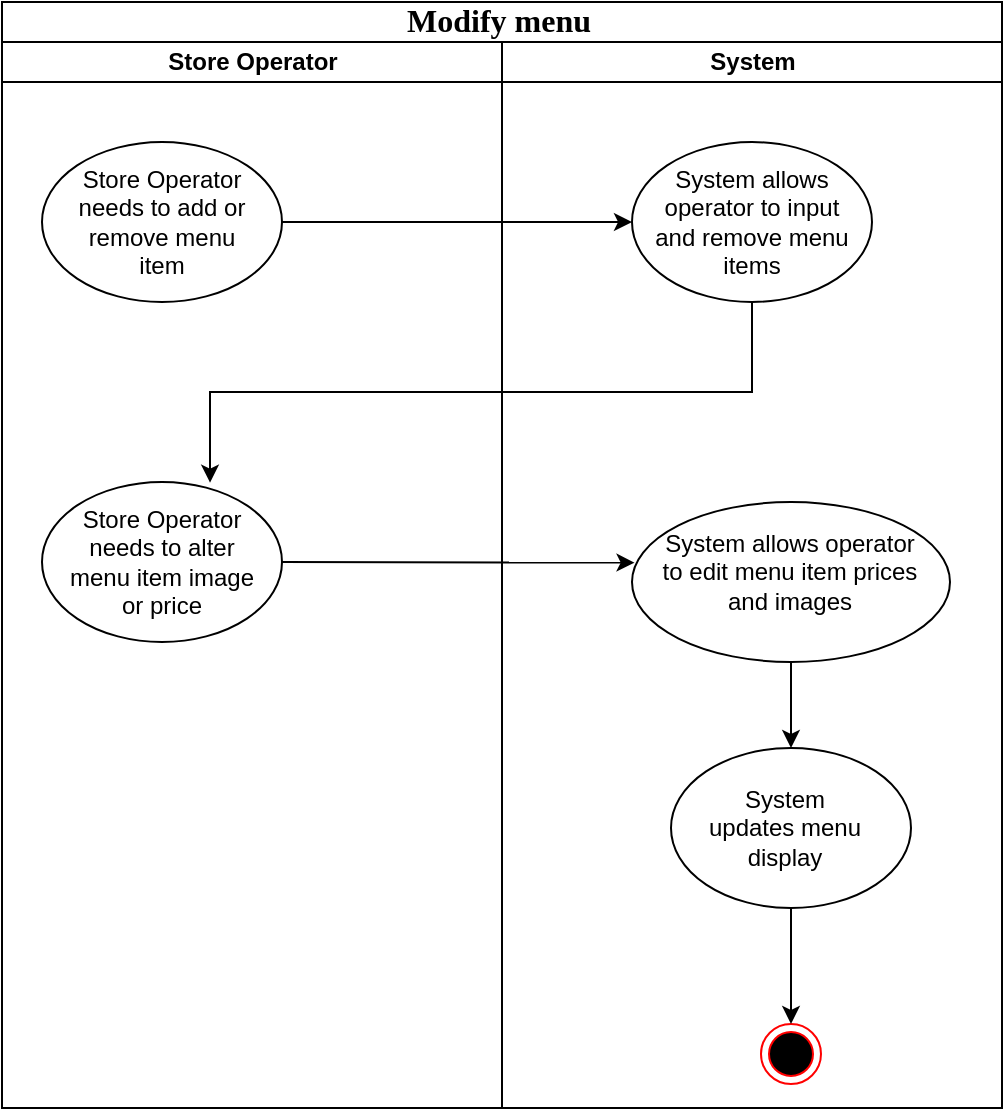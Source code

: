 <mxfile version="17.1.1" type="google"><diagram name="Page-1" id="0783ab3e-0a74-02c8-0abd-f7b4e66b4bec"><mxGraphModel grid="0" gridSize="10" guides="1" tooltips="1" connect="1" arrows="1" page="0" fold="1" pageScale="1" pageWidth="850" pageHeight="1100" background="none" math="0" shadow="0"><root><mxCell id="0"/><mxCell id="1" parent="0"/><mxCell id="1c1d494c118603dd-1" value="&lt;span style=&quot;font-weight: normal&quot; id=&quot;docs-internal-guid-952bc267-7fff-cdf3-cf3e-8a63c47240e4&quot;&gt;&lt;p dir=&quot;ltr&quot; style=&quot;line-height: 1.38 ; margin-top: 0pt ; margin-bottom: 0pt&quot;&gt;&lt;span id=&quot;docs-internal-guid-7d8778c5-7fff-4770-626f-576c1fb4948f&quot;&gt;&lt;/span&gt;&lt;/p&gt;&lt;p dir=&quot;ltr&quot; style=&quot;line-height: 1.38 ; margin-top: 0pt ; margin-bottom: 0pt&quot;&gt;&lt;span style=&quot;font-size: 12pt ; font-family: &amp;#34;times new roman&amp;#34; ; color: rgb(0 , 0 , 0) ; background-color: transparent ; font-weight: 700 ; font-style: normal ; font-variant: normal ; text-decoration: none ; vertical-align: baseline&quot;&gt;Modify menu&amp;nbsp;&lt;/span&gt;&lt;/p&gt;&lt;/span&gt;" style="swimlane;html=1;childLayout=stackLayout;startSize=20;rounded=0;shadow=0;comic=0;labelBackgroundColor=none;strokeWidth=1;fontFamily=Verdana;fontSize=12;align=center;" parent="1" vertex="1"><mxGeometry x="53" y="76" width="500" height="553" as="geometry"/></mxCell><mxCell id="1c1d494c118603dd-2" value="Store Operator" style="swimlane;html=1;startSize=20;" parent="1c1d494c118603dd-1" vertex="1"><mxGeometry y="20" width="250" height="533" as="geometry"/></mxCell><mxCell id="h4e85kLssJTies6gPd6y-1" value="" style="ellipse;whiteSpace=wrap;html=1;" parent="1c1d494c118603dd-2" vertex="1"><mxGeometry x="20" y="50" width="120" height="80" as="geometry"/></mxCell><mxCell id="h4e85kLssJTies6gPd6y-2" value="Store Operator needs to add or remove menu item" style="text;html=1;strokeColor=none;fillColor=none;align=center;verticalAlign=middle;whiteSpace=wrap;rounded=0;" parent="1c1d494c118603dd-2" vertex="1"><mxGeometry x="30" y="75" width="100" height="30" as="geometry"/></mxCell><mxCell id="h4e85kLssJTies6gPd6y-3" value="" style="ellipse;whiteSpace=wrap;html=1;" parent="1c1d494c118603dd-2" vertex="1"><mxGeometry x="20" y="220" width="120" height="80" as="geometry"/></mxCell><mxCell id="h4e85kLssJTies6gPd6y-4" value="Store Operator needs to alter menu item image or price" style="text;html=1;strokeColor=none;fillColor=none;align=center;verticalAlign=middle;whiteSpace=wrap;rounded=0;" parent="1c1d494c118603dd-2" vertex="1"><mxGeometry x="30" y="245" width="100" height="30" as="geometry"/></mxCell><mxCell id="1c1d494c118603dd-3" value="System" style="swimlane;html=1;startSize=20;" parent="1c1d494c118603dd-1" vertex="1"><mxGeometry x="250" y="20" width="250" height="533" as="geometry"/></mxCell><mxCell id="h4e85kLssJTies6gPd6y-7" value="" style="ellipse;whiteSpace=wrap;html=1;" parent="1c1d494c118603dd-3" vertex="1"><mxGeometry x="65" y="50" width="120" height="80" as="geometry"/></mxCell><mxCell id="h4e85kLssJTies6gPd6y-8" value="System allows operator to input and remove menu items" style="text;html=1;strokeColor=none;fillColor=none;align=center;verticalAlign=middle;whiteSpace=wrap;rounded=0;" vertex="1" parent="1c1d494c118603dd-3"><mxGeometry x="75" y="75" width="100" height="30" as="geometry"/></mxCell><mxCell id="uitT-diLy-koIaeu1uDf-6" style="rounded=0;orthogonalLoop=1;jettySize=auto;html=1;exitX=0.5;exitY=1;exitDx=0;exitDy=0;" edge="1" parent="1c1d494c118603dd-3" source="h4e85kLssJTies6gPd6y-9" target="uitT-diLy-koIaeu1uDf-2"><mxGeometry relative="1" as="geometry"/></mxCell><mxCell id="h4e85kLssJTies6gPd6y-9" value="" style="ellipse;whiteSpace=wrap;html=1;" parent="1c1d494c118603dd-3" vertex="1"><mxGeometry x="65" y="230" width="159" height="80" as="geometry"/></mxCell><mxCell id="h4e85kLssJTies6gPd6y-10" value="&lt;span&gt;System allows operator to edit menu item prices and images&lt;/span&gt;" style="text;html=1;strokeColor=none;fillColor=none;align=center;verticalAlign=middle;whiteSpace=wrap;rounded=0;" parent="1c1d494c118603dd-3" vertex="1"><mxGeometry x="75" y="250" width="138" height="30" as="geometry"/></mxCell><mxCell id="h4e85kLssJTies6gPd6y-14" value="" style="ellipse;html=1;shape=endState;fillColor=#000000;strokeColor=#ff0000;" parent="1c1d494c118603dd-3" vertex="1"><mxGeometry x="129.5" y="491" width="30" height="30" as="geometry"/></mxCell><mxCell id="uitT-diLy-koIaeu1uDf-10" style="edgeStyle=none;rounded=0;orthogonalLoop=1;jettySize=auto;html=1;exitX=0.5;exitY=1;exitDx=0;exitDy=0;entryX=0.5;entryY=0;entryDx=0;entryDy=0;" edge="1" parent="1c1d494c118603dd-3" source="uitT-diLy-koIaeu1uDf-2" target="h4e85kLssJTies6gPd6y-14"><mxGeometry relative="1" as="geometry"><mxPoint x="184" y="502" as="targetPoint"/></mxGeometry></mxCell><mxCell id="uitT-diLy-koIaeu1uDf-2" value="" style="ellipse;whiteSpace=wrap;html=1;" vertex="1" parent="1c1d494c118603dd-3"><mxGeometry x="84.5" y="353" width="120" height="80" as="geometry"/></mxCell><mxCell id="uitT-diLy-koIaeu1uDf-4" value="System updates menu display" style="text;html=1;strokeColor=none;fillColor=none;align=center;verticalAlign=middle;whiteSpace=wrap;rounded=0;" vertex="1" parent="1c1d494c118603dd-3"><mxGeometry x="100" y="378" width="83" height="30" as="geometry"/></mxCell><mxCell id="h4e85kLssJTies6gPd6y-16" style="rounded=0;orthogonalLoop=1;jettySize=auto;html=1;exitX=1;exitY=0.5;exitDx=0;exitDy=0;entryX=0;entryY=0.5;entryDx=0;entryDy=0;" edge="1" parent="1c1d494c118603dd-1" source="h4e85kLssJTies6gPd6y-1" target="h4e85kLssJTies6gPd6y-7"><mxGeometry relative="1" as="geometry"/></mxCell><mxCell id="h4e85kLssJTies6gPd6y-17" style="edgeStyle=none;rounded=0;orthogonalLoop=1;jettySize=auto;html=1;exitX=1;exitY=0.5;exitDx=0;exitDy=0;entryX=0.008;entryY=0.379;entryDx=0;entryDy=0;entryPerimeter=0;" parent="1c1d494c118603dd-1" source="h4e85kLssJTies6gPd6y-3" target="h4e85kLssJTies6gPd6y-9" edge="1"><mxGeometry relative="1" as="geometry"/></mxCell><mxCell id="h4e85kLssJTies6gPd6y-20" style="edgeStyle=elbowEdgeStyle;rounded=0;orthogonalLoop=1;jettySize=auto;html=1;exitX=0.5;exitY=1;exitDx=0;exitDy=0;entryX=0.7;entryY=0.004;entryDx=0;entryDy=0;entryPerimeter=0;elbow=vertical;" edge="1" parent="1c1d494c118603dd-1" source="h4e85kLssJTies6gPd6y-7" target="h4e85kLssJTies6gPd6y-3"><mxGeometry relative="1" as="geometry"/></mxCell></root></mxGraphModel></diagram></mxfile>